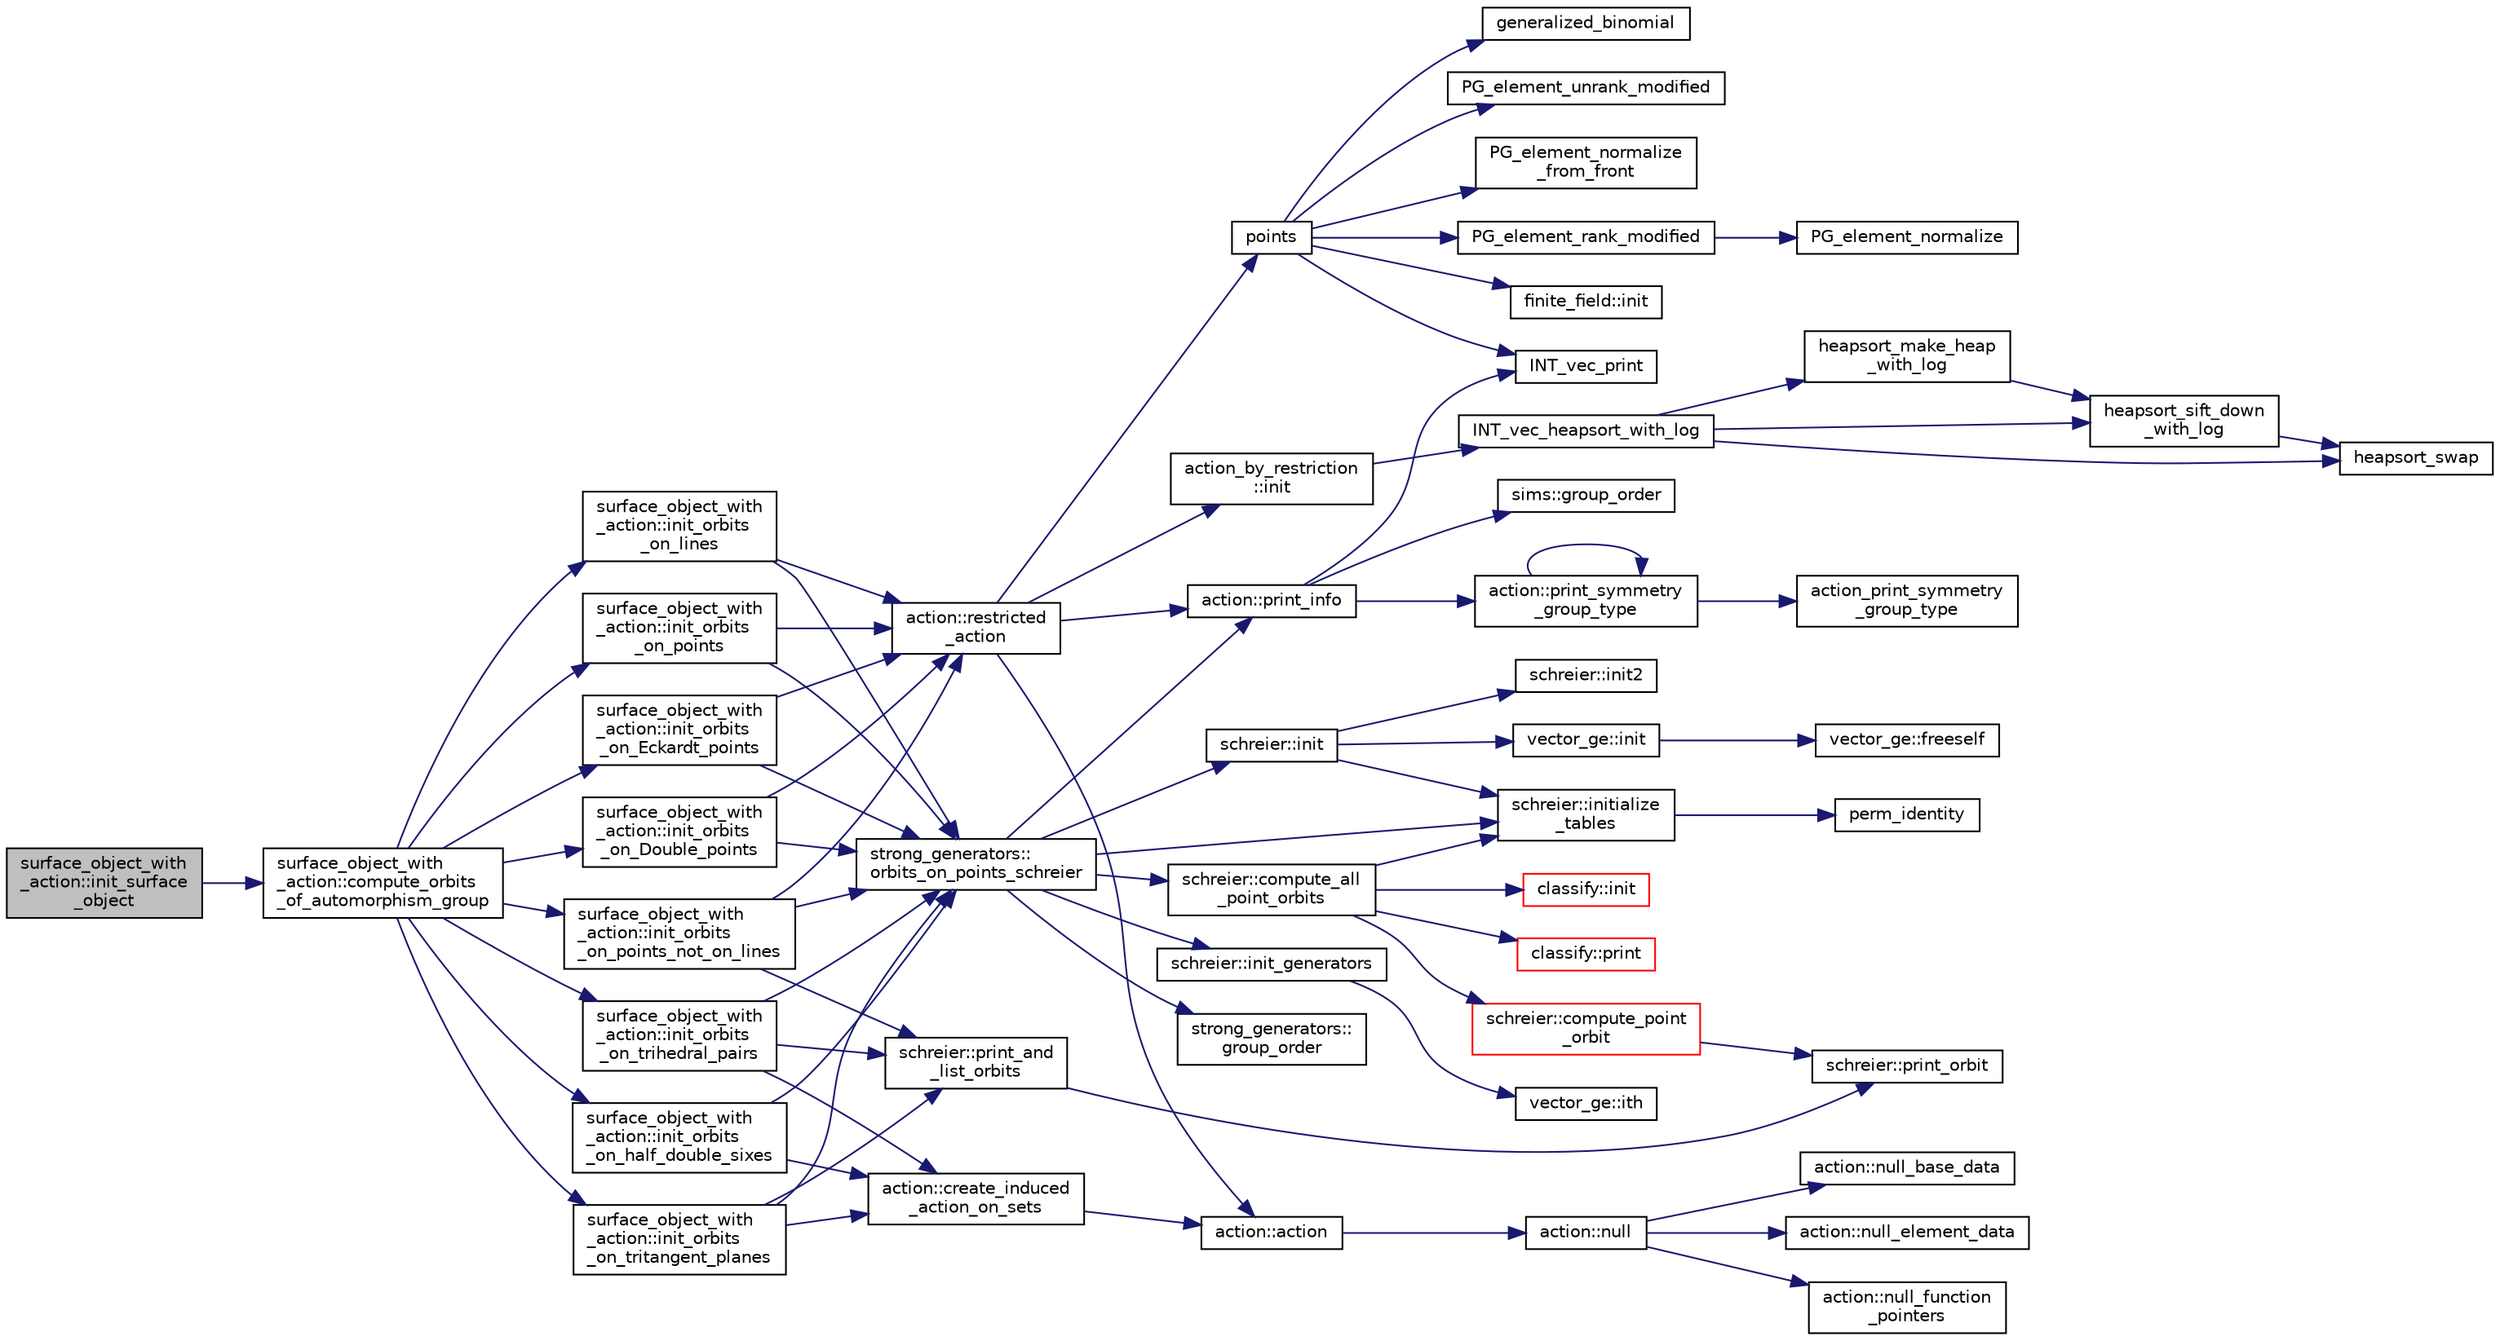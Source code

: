digraph "surface_object_with_action::init_surface_object"
{
  edge [fontname="Helvetica",fontsize="10",labelfontname="Helvetica",labelfontsize="10"];
  node [fontname="Helvetica",fontsize="10",shape=record];
  rankdir="LR";
  Node1853 [label="surface_object_with\l_action::init_surface\l_object",height=0.2,width=0.4,color="black", fillcolor="grey75", style="filled", fontcolor="black"];
  Node1853 -> Node1854 [color="midnightblue",fontsize="10",style="solid",fontname="Helvetica"];
  Node1854 [label="surface_object_with\l_action::compute_orbits\l_of_automorphism_group",height=0.2,width=0.4,color="black", fillcolor="white", style="filled",URL="$db/d28/classsurface__object__with__action.html#a74fe6a01c7d28a4fd30e601824d62c27"];
  Node1854 -> Node1855 [color="midnightblue",fontsize="10",style="solid",fontname="Helvetica"];
  Node1855 [label="surface_object_with\l_action::init_orbits\l_on_points",height=0.2,width=0.4,color="black", fillcolor="white", style="filled",URL="$db/d28/classsurface__object__with__action.html#af409fc1a4a148cb138ceac1bdedf3d8a"];
  Node1855 -> Node1856 [color="midnightblue",fontsize="10",style="solid",fontname="Helvetica"];
  Node1856 [label="action::restricted\l_action",height=0.2,width=0.4,color="black", fillcolor="white", style="filled",URL="$d2/d86/classaction.html#aa48c1a9e221977b149eb0d8826705b62"];
  Node1856 -> Node1857 [color="midnightblue",fontsize="10",style="solid",fontname="Helvetica"];
  Node1857 [label="action::print_info",height=0.2,width=0.4,color="black", fillcolor="white", style="filled",URL="$d2/d86/classaction.html#a6f89e493e5c5a32e5c3b8963d438ce86"];
  Node1857 -> Node1858 [color="midnightblue",fontsize="10",style="solid",fontname="Helvetica"];
  Node1858 [label="action::print_symmetry\l_group_type",height=0.2,width=0.4,color="black", fillcolor="white", style="filled",URL="$d2/d86/classaction.html#aed811766c7e64fe2c853df8b0b67aa6e"];
  Node1858 -> Node1859 [color="midnightblue",fontsize="10",style="solid",fontname="Helvetica"];
  Node1859 [label="action_print_symmetry\l_group_type",height=0.2,width=0.4,color="black", fillcolor="white", style="filled",URL="$d5/d90/action__global_8_c.html#a03666b9440c4962148eba7905b9f843c"];
  Node1858 -> Node1858 [color="midnightblue",fontsize="10",style="solid",fontname="Helvetica"];
  Node1857 -> Node1860 [color="midnightblue",fontsize="10",style="solid",fontname="Helvetica"];
  Node1860 [label="INT_vec_print",height=0.2,width=0.4,color="black", fillcolor="white", style="filled",URL="$df/dbf/sajeeb_8_c.html#a79a5901af0b47dd0d694109543c027fe"];
  Node1857 -> Node1861 [color="midnightblue",fontsize="10",style="solid",fontname="Helvetica"];
  Node1861 [label="sims::group_order",height=0.2,width=0.4,color="black", fillcolor="white", style="filled",URL="$d9/df3/classsims.html#aa442445175656570fa35febbe790efad"];
  Node1856 -> Node1862 [color="midnightblue",fontsize="10",style="solid",fontname="Helvetica"];
  Node1862 [label="action::action",height=0.2,width=0.4,color="black", fillcolor="white", style="filled",URL="$d2/d86/classaction.html#a108adb38ad362aeb55cf40b9de38bb16"];
  Node1862 -> Node1863 [color="midnightblue",fontsize="10",style="solid",fontname="Helvetica"];
  Node1863 [label="action::null",height=0.2,width=0.4,color="black", fillcolor="white", style="filled",URL="$d2/d86/classaction.html#af05ce222a97a1eff5f692b9193dee125"];
  Node1863 -> Node1864 [color="midnightblue",fontsize="10",style="solid",fontname="Helvetica"];
  Node1864 [label="action::null_base_data",height=0.2,width=0.4,color="black", fillcolor="white", style="filled",URL="$d2/d86/classaction.html#a09d62a3dd408d1c0704b380b26f72fb0"];
  Node1863 -> Node1865 [color="midnightblue",fontsize="10",style="solid",fontname="Helvetica"];
  Node1865 [label="action::null_element_data",height=0.2,width=0.4,color="black", fillcolor="white", style="filled",URL="$d2/d86/classaction.html#a90cd98bea15f55a3c25cb9c6b68685df"];
  Node1863 -> Node1866 [color="midnightblue",fontsize="10",style="solid",fontname="Helvetica"];
  Node1866 [label="action::null_function\l_pointers",height=0.2,width=0.4,color="black", fillcolor="white", style="filled",URL="$d2/d86/classaction.html#a1359d74a665e82a098fba5c1c1249dde"];
  Node1856 -> Node1867 [color="midnightblue",fontsize="10",style="solid",fontname="Helvetica"];
  Node1867 [label="action_by_restriction\l::init",height=0.2,width=0.4,color="black", fillcolor="white", style="filled",URL="$d1/d7e/classaction__by__restriction.html#af98e88c513afe51527082f11aac571f8"];
  Node1867 -> Node1868 [color="midnightblue",fontsize="10",style="solid",fontname="Helvetica"];
  Node1868 [label="INT_vec_heapsort_with_log",height=0.2,width=0.4,color="black", fillcolor="white", style="filled",URL="$d5/de2/foundations_2data__structures_2data__structures_8h.html#a9d838c341cd204ed79499960a8ed393d"];
  Node1868 -> Node1869 [color="midnightblue",fontsize="10",style="solid",fontname="Helvetica"];
  Node1869 [label="heapsort_make_heap\l_with_log",height=0.2,width=0.4,color="black", fillcolor="white", style="filled",URL="$d4/dd7/sorting_8_c.html#a100d0747647500480fe5dc76ff98cee5"];
  Node1869 -> Node1870 [color="midnightblue",fontsize="10",style="solid",fontname="Helvetica"];
  Node1870 [label="heapsort_sift_down\l_with_log",height=0.2,width=0.4,color="black", fillcolor="white", style="filled",URL="$d4/dd7/sorting_8_c.html#ac7af225fae479a93d6957f79734ba2a6"];
  Node1870 -> Node1871 [color="midnightblue",fontsize="10",style="solid",fontname="Helvetica"];
  Node1871 [label="heapsort_swap",height=0.2,width=0.4,color="black", fillcolor="white", style="filled",URL="$d4/dd7/sorting_8_c.html#a8f048362e6065297b19b6975bcbbfcc6"];
  Node1868 -> Node1871 [color="midnightblue",fontsize="10",style="solid",fontname="Helvetica"];
  Node1868 -> Node1870 [color="midnightblue",fontsize="10",style="solid",fontname="Helvetica"];
  Node1856 -> Node1872 [color="midnightblue",fontsize="10",style="solid",fontname="Helvetica"];
  Node1872 [label="points",height=0.2,width=0.4,color="black", fillcolor="white", style="filled",URL="$d7/d83/points_8_c.html#a8a498513b4415e1a4628a70fb6b26817"];
  Node1872 -> Node1873 [color="midnightblue",fontsize="10",style="solid",fontname="Helvetica"];
  Node1873 [label="finite_field::init",height=0.2,width=0.4,color="black", fillcolor="white", style="filled",URL="$df/d5a/classfinite__field.html#a13e75e8165b27464935b50368ee8313c"];
  Node1872 -> Node1874 [color="midnightblue",fontsize="10",style="solid",fontname="Helvetica"];
  Node1874 [label="generalized_binomial",height=0.2,width=0.4,color="black", fillcolor="white", style="filled",URL="$d2/d7c/combinatorics_8_c.html#a24762dc22e45175d18ec1ec1d2556ae8"];
  Node1872 -> Node1875 [color="midnightblue",fontsize="10",style="solid",fontname="Helvetica"];
  Node1875 [label="PG_element_unrank_modified",height=0.2,width=0.4,color="black", fillcolor="white", style="filled",URL="$d4/d67/geometry_8h.html#a83ae9b605d496f6a90345303f6efae64"];
  Node1872 -> Node1860 [color="midnightblue",fontsize="10",style="solid",fontname="Helvetica"];
  Node1872 -> Node1876 [color="midnightblue",fontsize="10",style="solid",fontname="Helvetica"];
  Node1876 [label="PG_element_normalize\l_from_front",height=0.2,width=0.4,color="black", fillcolor="white", style="filled",URL="$d4/d67/geometry_8h.html#af675caf5f9975573455c8d93cb56bf95"];
  Node1872 -> Node1877 [color="midnightblue",fontsize="10",style="solid",fontname="Helvetica"];
  Node1877 [label="PG_element_rank_modified",height=0.2,width=0.4,color="black", fillcolor="white", style="filled",URL="$d4/d67/geometry_8h.html#a9cd1a8bf5b88a038e33862f6c2c3dd36"];
  Node1877 -> Node1878 [color="midnightblue",fontsize="10",style="solid",fontname="Helvetica"];
  Node1878 [label="PG_element_normalize",height=0.2,width=0.4,color="black", fillcolor="white", style="filled",URL="$df/de4/projective_8_c.html#a5a4c3c1158bad6bab0d786c616bd0996"];
  Node1855 -> Node1879 [color="midnightblue",fontsize="10",style="solid",fontname="Helvetica"];
  Node1879 [label="strong_generators::\lorbits_on_points_schreier",height=0.2,width=0.4,color="black", fillcolor="white", style="filled",URL="$dc/d09/classstrong__generators.html#adf3f35989ff7ac9fdbcf0a4e241eef9f"];
  Node1879 -> Node1880 [color="midnightblue",fontsize="10",style="solid",fontname="Helvetica"];
  Node1880 [label="strong_generators::\lgroup_order",height=0.2,width=0.4,color="black", fillcolor="white", style="filled",URL="$dc/d09/classstrong__generators.html#a91f453c2bfd6502b96f4b4eed16beb20"];
  Node1879 -> Node1857 [color="midnightblue",fontsize="10",style="solid",fontname="Helvetica"];
  Node1879 -> Node1881 [color="midnightblue",fontsize="10",style="solid",fontname="Helvetica"];
  Node1881 [label="schreier::init",height=0.2,width=0.4,color="black", fillcolor="white", style="filled",URL="$d3/dd6/classschreier.html#a7443bebde2aa08acae16c0ff29c9abcf"];
  Node1881 -> Node1882 [color="midnightblue",fontsize="10",style="solid",fontname="Helvetica"];
  Node1882 [label="vector_ge::init",height=0.2,width=0.4,color="black", fillcolor="white", style="filled",URL="$d4/d6e/classvector__ge.html#afe1d6befd1f1501e6be34afbaa9d30a8"];
  Node1882 -> Node1883 [color="midnightblue",fontsize="10",style="solid",fontname="Helvetica"];
  Node1883 [label="vector_ge::freeself",height=0.2,width=0.4,color="black", fillcolor="white", style="filled",URL="$d4/d6e/classvector__ge.html#aa002e4b715cc73a9b8b367d29700b452"];
  Node1881 -> Node1884 [color="midnightblue",fontsize="10",style="solid",fontname="Helvetica"];
  Node1884 [label="schreier::initialize\l_tables",height=0.2,width=0.4,color="black", fillcolor="white", style="filled",URL="$d3/dd6/classschreier.html#acccc16670f88b14ddc69856cd5c0b36d"];
  Node1884 -> Node1885 [color="midnightblue",fontsize="10",style="solid",fontname="Helvetica"];
  Node1885 [label="perm_identity",height=0.2,width=0.4,color="black", fillcolor="white", style="filled",URL="$d2/d7c/combinatorics_8_c.html#aebc54d3f9c31f253ae53e3eb3b386208"];
  Node1881 -> Node1886 [color="midnightblue",fontsize="10",style="solid",fontname="Helvetica"];
  Node1886 [label="schreier::init2",height=0.2,width=0.4,color="black", fillcolor="white", style="filled",URL="$d3/dd6/classschreier.html#aef6a65e2f39bd9e14c61139c4f97f4c3"];
  Node1879 -> Node1884 [color="midnightblue",fontsize="10",style="solid",fontname="Helvetica"];
  Node1879 -> Node1887 [color="midnightblue",fontsize="10",style="solid",fontname="Helvetica"];
  Node1887 [label="schreier::init_generators",height=0.2,width=0.4,color="black", fillcolor="white", style="filled",URL="$d3/dd6/classschreier.html#a04fd581636085a7414e1b5d1004e44e0"];
  Node1887 -> Node1888 [color="midnightblue",fontsize="10",style="solid",fontname="Helvetica"];
  Node1888 [label="vector_ge::ith",height=0.2,width=0.4,color="black", fillcolor="white", style="filled",URL="$d4/d6e/classvector__ge.html#a1ff002e8b746a9beb119d57dcd4a15ff"];
  Node1879 -> Node1889 [color="midnightblue",fontsize="10",style="solid",fontname="Helvetica"];
  Node1889 [label="schreier::compute_all\l_point_orbits",height=0.2,width=0.4,color="black", fillcolor="white", style="filled",URL="$d3/dd6/classschreier.html#a1deec048f51f380bc3476d4cd4d95e94"];
  Node1889 -> Node1884 [color="midnightblue",fontsize="10",style="solid",fontname="Helvetica"];
  Node1889 -> Node1890 [color="midnightblue",fontsize="10",style="solid",fontname="Helvetica"];
  Node1890 [label="schreier::compute_point\l_orbit",height=0.2,width=0.4,color="red", fillcolor="white", style="filled",URL="$d3/dd6/classschreier.html#a429138e463c8c25dddd8557340ed9edd"];
  Node1890 -> Node1894 [color="midnightblue",fontsize="10",style="solid",fontname="Helvetica"];
  Node1894 [label="schreier::print_orbit",height=0.2,width=0.4,color="black", fillcolor="white", style="filled",URL="$d3/dd6/classschreier.html#ac30bbfe09706ff8ccaf27c2cf8074594"];
  Node1889 -> Node1900 [color="midnightblue",fontsize="10",style="solid",fontname="Helvetica"];
  Node1900 [label="classify::init",height=0.2,width=0.4,color="red", fillcolor="white", style="filled",URL="$d9/d43/classclassify.html#afc24c64267d646d1f83ea39a7c66bde3"];
  Node1889 -> Node1910 [color="midnightblue",fontsize="10",style="solid",fontname="Helvetica"];
  Node1910 [label="classify::print",height=0.2,width=0.4,color="red", fillcolor="white", style="filled",URL="$d9/d43/classclassify.html#a56d1941250d46f68a41566aac4331bc1"];
  Node1854 -> Node1915 [color="midnightblue",fontsize="10",style="solid",fontname="Helvetica"];
  Node1915 [label="surface_object_with\l_action::init_orbits\l_on_Eckardt_points",height=0.2,width=0.4,color="black", fillcolor="white", style="filled",URL="$db/d28/classsurface__object__with__action.html#adb4f53b56c7d046331cd6f7160c88199"];
  Node1915 -> Node1856 [color="midnightblue",fontsize="10",style="solid",fontname="Helvetica"];
  Node1915 -> Node1879 [color="midnightblue",fontsize="10",style="solid",fontname="Helvetica"];
  Node1854 -> Node1916 [color="midnightblue",fontsize="10",style="solid",fontname="Helvetica"];
  Node1916 [label="surface_object_with\l_action::init_orbits\l_on_Double_points",height=0.2,width=0.4,color="black", fillcolor="white", style="filled",URL="$db/d28/classsurface__object__with__action.html#ab1aa645b1dbce2a3cfbf1ec80194fb02"];
  Node1916 -> Node1856 [color="midnightblue",fontsize="10",style="solid",fontname="Helvetica"];
  Node1916 -> Node1879 [color="midnightblue",fontsize="10",style="solid",fontname="Helvetica"];
  Node1854 -> Node1917 [color="midnightblue",fontsize="10",style="solid",fontname="Helvetica"];
  Node1917 [label="surface_object_with\l_action::init_orbits\l_on_lines",height=0.2,width=0.4,color="black", fillcolor="white", style="filled",URL="$db/d28/classsurface__object__with__action.html#a774d7cd436a671bafdf364400a233db5"];
  Node1917 -> Node1856 [color="midnightblue",fontsize="10",style="solid",fontname="Helvetica"];
  Node1917 -> Node1879 [color="midnightblue",fontsize="10",style="solid",fontname="Helvetica"];
  Node1854 -> Node1918 [color="midnightblue",fontsize="10",style="solid",fontname="Helvetica"];
  Node1918 [label="surface_object_with\l_action::init_orbits\l_on_half_double_sixes",height=0.2,width=0.4,color="black", fillcolor="white", style="filled",URL="$db/d28/classsurface__object__with__action.html#ad3e74077b84f714c72a246ed751b47c5"];
  Node1918 -> Node1919 [color="midnightblue",fontsize="10",style="solid",fontname="Helvetica"];
  Node1919 [label="action::create_induced\l_action_on_sets",height=0.2,width=0.4,color="black", fillcolor="white", style="filled",URL="$d2/d86/classaction.html#ac463caa613a28f37e7c3ea63b2d5b0ed"];
  Node1919 -> Node1862 [color="midnightblue",fontsize="10",style="solid",fontname="Helvetica"];
  Node1918 -> Node1879 [color="midnightblue",fontsize="10",style="solid",fontname="Helvetica"];
  Node1854 -> Node1920 [color="midnightblue",fontsize="10",style="solid",fontname="Helvetica"];
  Node1920 [label="surface_object_with\l_action::init_orbits\l_on_tritangent_planes",height=0.2,width=0.4,color="black", fillcolor="white", style="filled",URL="$db/d28/classsurface__object__with__action.html#abbe5e8be1fa58b2f180ce99bb6a549d2"];
  Node1920 -> Node1919 [color="midnightblue",fontsize="10",style="solid",fontname="Helvetica"];
  Node1920 -> Node1879 [color="midnightblue",fontsize="10",style="solid",fontname="Helvetica"];
  Node1920 -> Node1921 [color="midnightblue",fontsize="10",style="solid",fontname="Helvetica"];
  Node1921 [label="schreier::print_and\l_list_orbits",height=0.2,width=0.4,color="black", fillcolor="white", style="filled",URL="$d3/dd6/classschreier.html#a601f9c08d5a6f37f849d22fa4e89d892"];
  Node1921 -> Node1894 [color="midnightblue",fontsize="10",style="solid",fontname="Helvetica"];
  Node1854 -> Node1922 [color="midnightblue",fontsize="10",style="solid",fontname="Helvetica"];
  Node1922 [label="surface_object_with\l_action::init_orbits\l_on_trihedral_pairs",height=0.2,width=0.4,color="black", fillcolor="white", style="filled",URL="$db/d28/classsurface__object__with__action.html#a3608821fb5d666515800c94ff7719b5f"];
  Node1922 -> Node1919 [color="midnightblue",fontsize="10",style="solid",fontname="Helvetica"];
  Node1922 -> Node1879 [color="midnightblue",fontsize="10",style="solid",fontname="Helvetica"];
  Node1922 -> Node1921 [color="midnightblue",fontsize="10",style="solid",fontname="Helvetica"];
  Node1854 -> Node1923 [color="midnightblue",fontsize="10",style="solid",fontname="Helvetica"];
  Node1923 [label="surface_object_with\l_action::init_orbits\l_on_points_not_on_lines",height=0.2,width=0.4,color="black", fillcolor="white", style="filled",URL="$db/d28/classsurface__object__with__action.html#a02b2bba4ba3f1f8de5ee1c31d730d984"];
  Node1923 -> Node1856 [color="midnightblue",fontsize="10",style="solid",fontname="Helvetica"];
  Node1923 -> Node1879 [color="midnightblue",fontsize="10",style="solid",fontname="Helvetica"];
  Node1923 -> Node1921 [color="midnightblue",fontsize="10",style="solid",fontname="Helvetica"];
}
